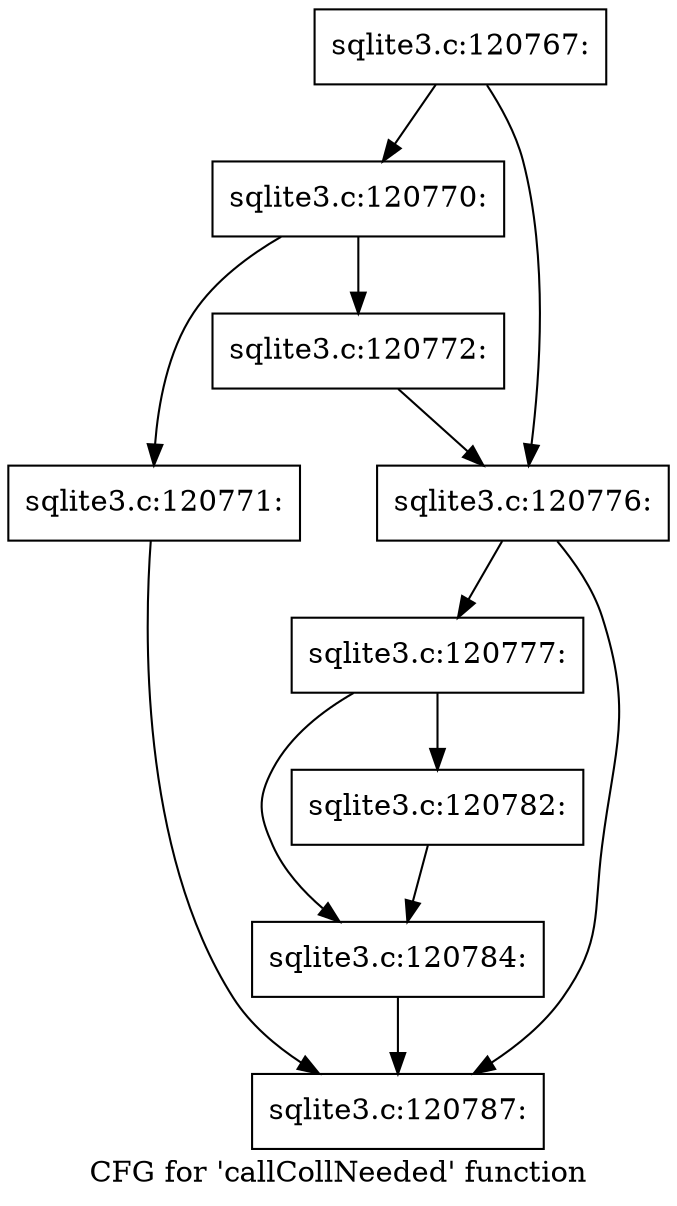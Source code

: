 digraph "CFG for 'callCollNeeded' function" {
	label="CFG for 'callCollNeeded' function";

	Node0x55c0f6191250 [shape=record,label="{sqlite3.c:120767:}"];
	Node0x55c0f6191250 -> Node0x55c0f881acb0;
	Node0x55c0f6191250 -> Node0x55c0f881b440;
	Node0x55c0f881acb0 [shape=record,label="{sqlite3.c:120770:}"];
	Node0x55c0f881acb0 -> Node0x55c0f881bd90;
	Node0x55c0f881acb0 -> Node0x55c0f881bd40;
	Node0x55c0f881bd40 [shape=record,label="{sqlite3.c:120771:}"];
	Node0x55c0f881bd40 -> Node0x55c0f881cb90;
	Node0x55c0f881bd90 [shape=record,label="{sqlite3.c:120772:}"];
	Node0x55c0f881bd90 -> Node0x55c0f881b440;
	Node0x55c0f881b440 [shape=record,label="{sqlite3.c:120776:}"];
	Node0x55c0f881b440 -> Node0x55c0f881cb40;
	Node0x55c0f881b440 -> Node0x55c0f881cb90;
	Node0x55c0f881cb40 [shape=record,label="{sqlite3.c:120777:}"];
	Node0x55c0f881cb40 -> Node0x55c0f881d9a0;
	Node0x55c0f881cb40 -> Node0x55c0f881dd40;
	Node0x55c0f881d9a0 [shape=record,label="{sqlite3.c:120782:}"];
	Node0x55c0f881d9a0 -> Node0x55c0f881dd40;
	Node0x55c0f881dd40 [shape=record,label="{sqlite3.c:120784:}"];
	Node0x55c0f881dd40 -> Node0x55c0f881cb90;
	Node0x55c0f881cb90 [shape=record,label="{sqlite3.c:120787:}"];
}
